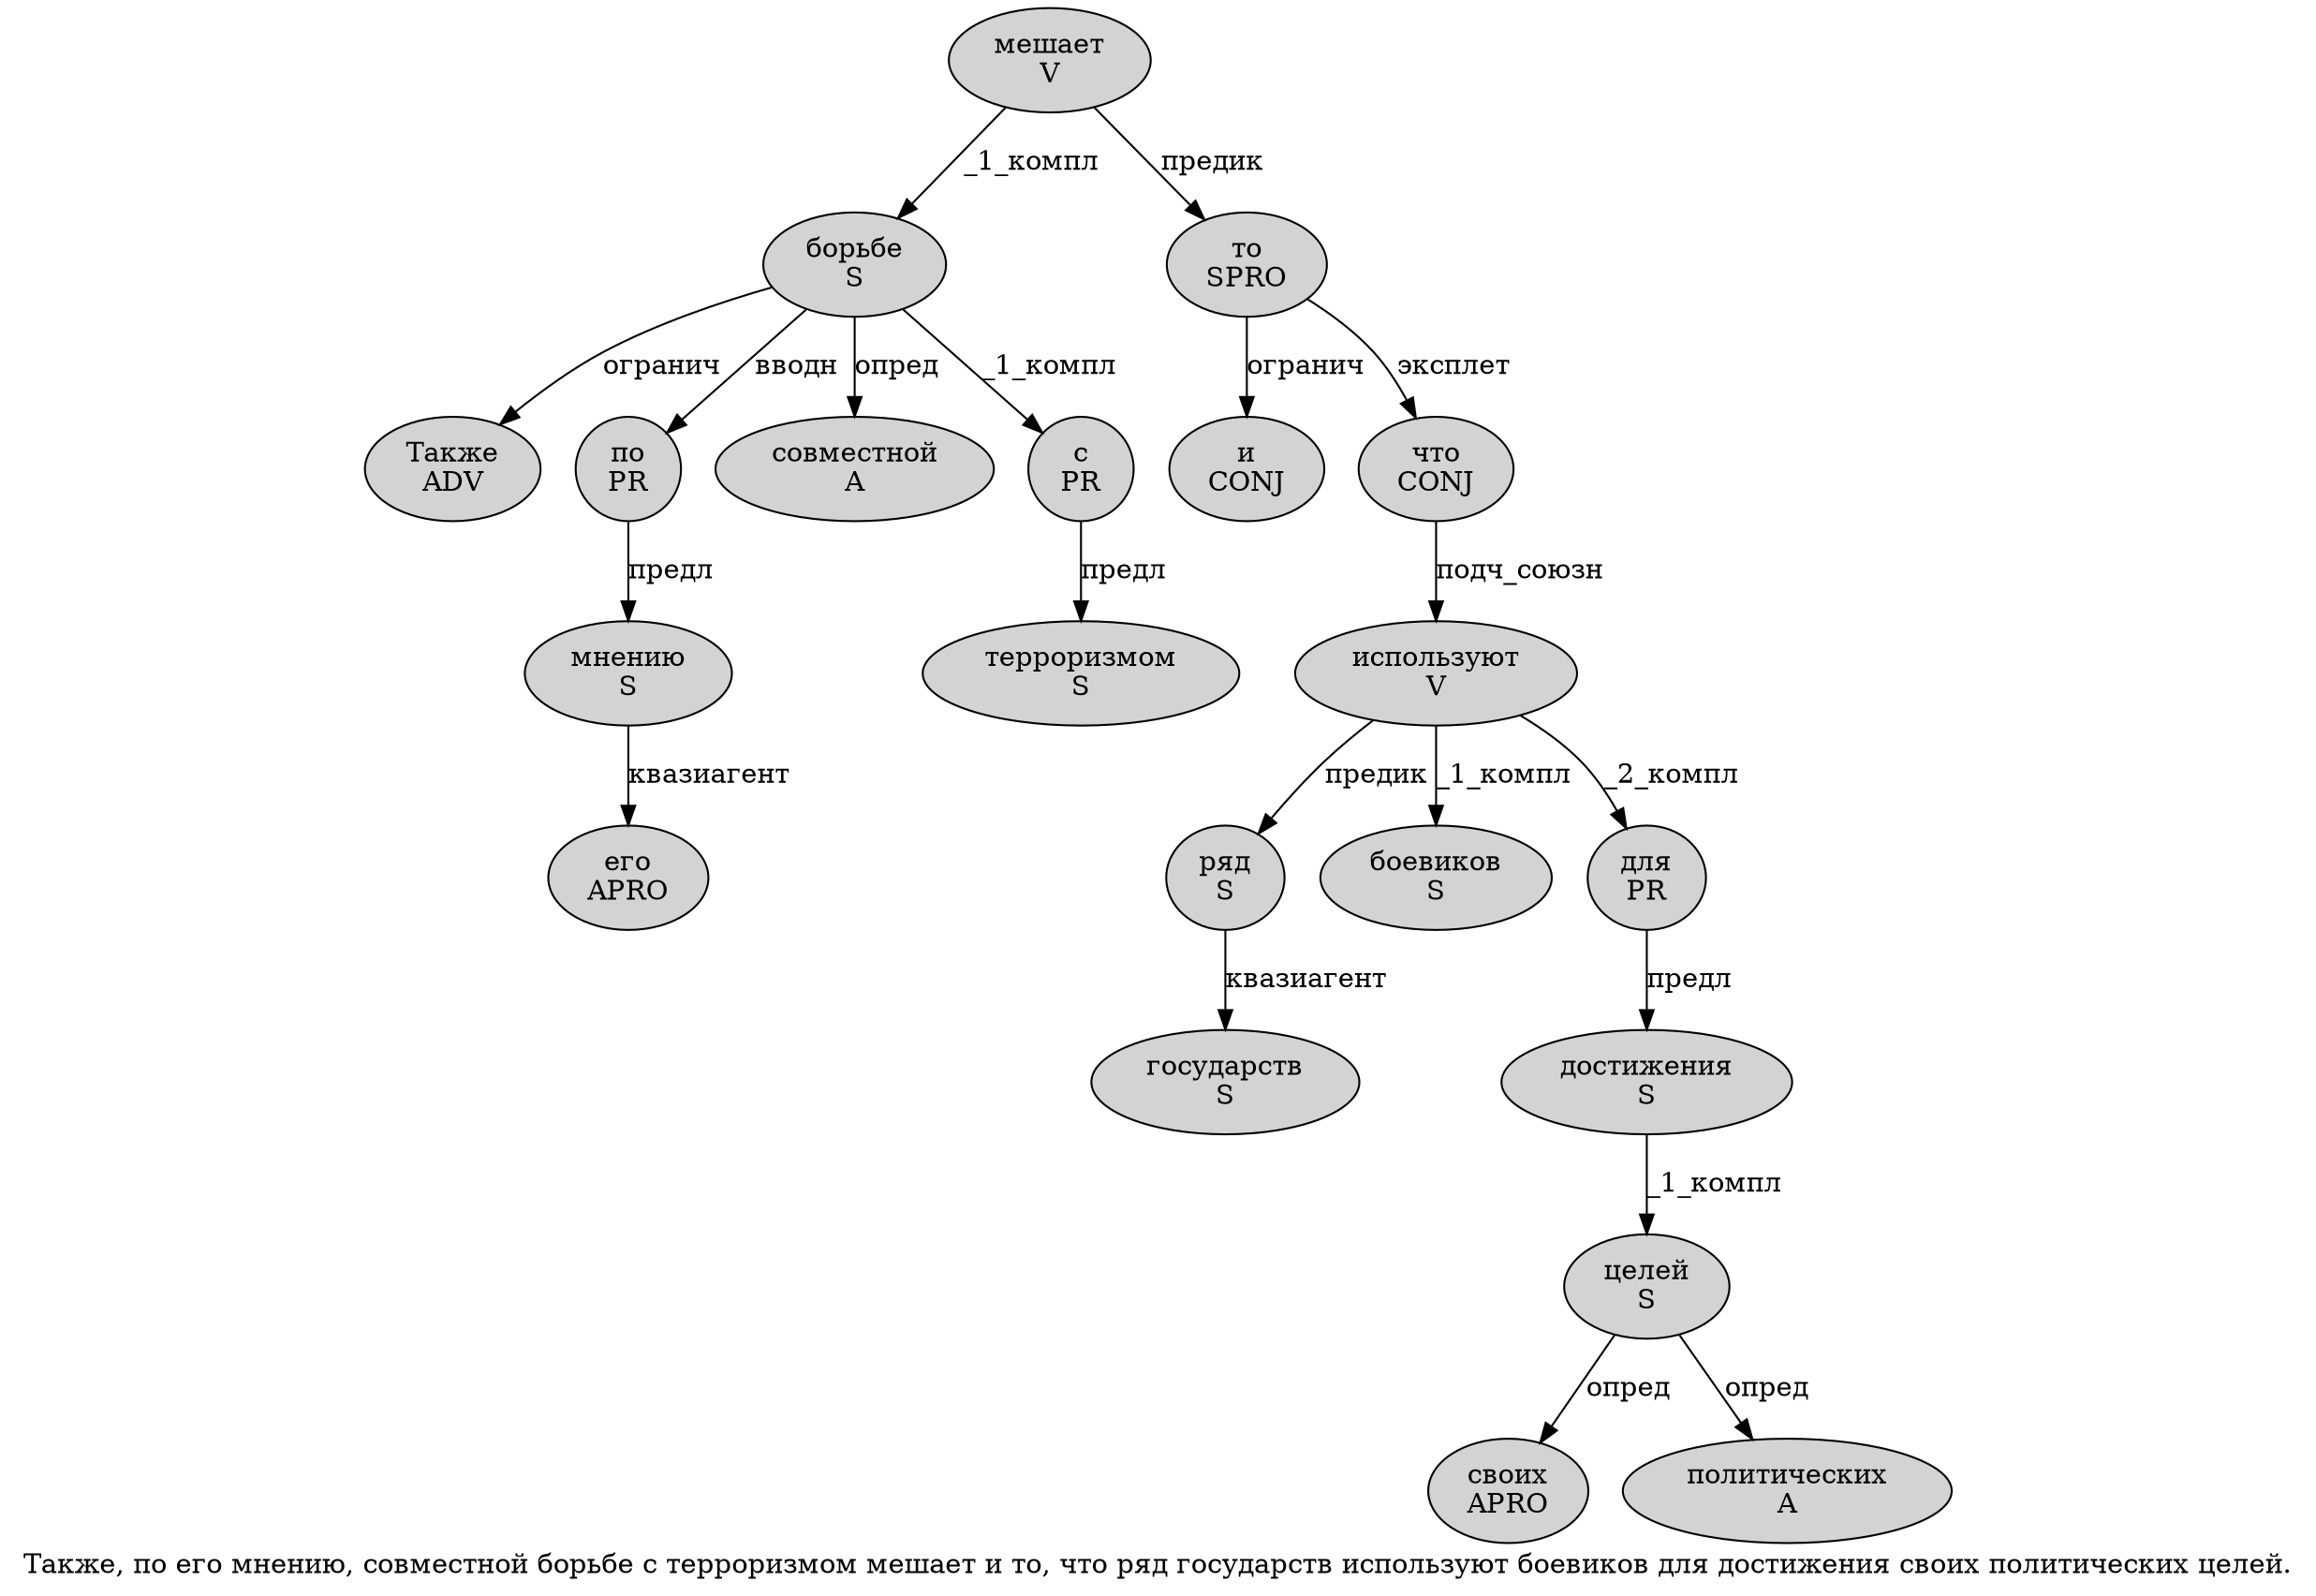 digraph SENTENCE_1004 {
	graph [label="Также, по его мнению, совместной борьбе с терроризмом мешает и то, что ряд государств используют боевиков для достижения своих политических целей."]
	node [style=filled]
		0 [label="Также
ADV" color="" fillcolor=lightgray penwidth=1 shape=ellipse]
		2 [label="по
PR" color="" fillcolor=lightgray penwidth=1 shape=ellipse]
		3 [label="его
APRO" color="" fillcolor=lightgray penwidth=1 shape=ellipse]
		4 [label="мнению
S" color="" fillcolor=lightgray penwidth=1 shape=ellipse]
		6 [label="совместной
A" color="" fillcolor=lightgray penwidth=1 shape=ellipse]
		7 [label="борьбе
S" color="" fillcolor=lightgray penwidth=1 shape=ellipse]
		8 [label="с
PR" color="" fillcolor=lightgray penwidth=1 shape=ellipse]
		9 [label="терроризмом
S" color="" fillcolor=lightgray penwidth=1 shape=ellipse]
		10 [label="мешает
V" color="" fillcolor=lightgray penwidth=1 shape=ellipse]
		11 [label="и
CONJ" color="" fillcolor=lightgray penwidth=1 shape=ellipse]
		12 [label="то
SPRO" color="" fillcolor=lightgray penwidth=1 shape=ellipse]
		14 [label="что
CONJ" color="" fillcolor=lightgray penwidth=1 shape=ellipse]
		15 [label="ряд
S" color="" fillcolor=lightgray penwidth=1 shape=ellipse]
		16 [label="государств
S" color="" fillcolor=lightgray penwidth=1 shape=ellipse]
		17 [label="используют
V" color="" fillcolor=lightgray penwidth=1 shape=ellipse]
		18 [label="боевиков
S" color="" fillcolor=lightgray penwidth=1 shape=ellipse]
		19 [label="для
PR" color="" fillcolor=lightgray penwidth=1 shape=ellipse]
		20 [label="достижения
S" color="" fillcolor=lightgray penwidth=1 shape=ellipse]
		21 [label="своих
APRO" color="" fillcolor=lightgray penwidth=1 shape=ellipse]
		22 [label="политических
A" color="" fillcolor=lightgray penwidth=1 shape=ellipse]
		23 [label="целей
S" color="" fillcolor=lightgray penwidth=1 shape=ellipse]
			15 -> 16 [label="квазиагент"]
			7 -> 0 [label="огранич"]
			7 -> 2 [label="вводн"]
			7 -> 6 [label="опред"]
			7 -> 8 [label="_1_компл"]
			4 -> 3 [label="квазиагент"]
			2 -> 4 [label="предл"]
			12 -> 11 [label="огранич"]
			12 -> 14 [label="эксплет"]
			8 -> 9 [label="предл"]
			10 -> 7 [label="_1_компл"]
			10 -> 12 [label="предик"]
			14 -> 17 [label="подч_союзн"]
			20 -> 23 [label="_1_компл"]
			17 -> 15 [label="предик"]
			17 -> 18 [label="_1_компл"]
			17 -> 19 [label="_2_компл"]
			19 -> 20 [label="предл"]
			23 -> 21 [label="опред"]
			23 -> 22 [label="опред"]
}